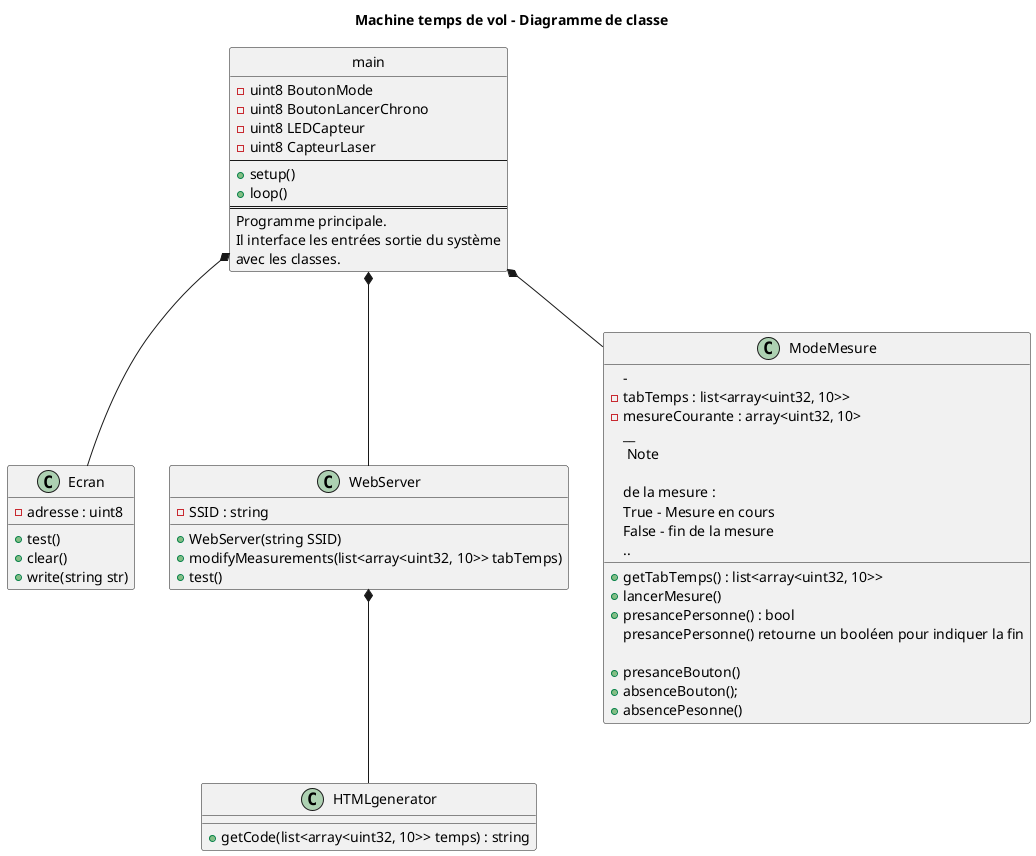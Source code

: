 @startuml

title Machine temps de vol - Diagramme de classe

class Ecran { 
    -adresse : uint8
    +test()
    +clear()
    +write(string str)
} 

class HTMLgenerator { 
    +getCode(list<array<uint32, 10>> temps) : string 
}

class WebServer {
    -SSID : string
    +WebServer(string SSID)
    +modifyMeasurements(list<array<uint32, 10>> tabTemps)
    +test()
} 

class ModeMesure{ 
	-
    -tabTemps : list<array<uint32, 10>>
    -mesureCourante : array<uint32, 10>
    __
    +getTabTemps() : list<array<uint32, 10>>
    +lancerMesure()
    +presancePersonne() : bool
    .. Note ..
    presancePersonne() retourne un booléen pour indiquer la fin
	
	+presanceBouton()
	+absenceBouton();
    de la mesure :
    True - Mesure en cours
    False - fin de la mesure
    ..
    +absencePesonne()
}

class main {
    -uint8 BoutonMode
    -uint8 BoutonLancerChrono
    -uint8 LEDCapteur
    -uint8 CapteurLaser
    --
    +setup()
    +loop()
    ==
    Programme principale.
    Il interface les entrées sortie du système
    avec les classes.
}

WebServer*--HTMLgenerator

main*--Ecran
main*--WebServer
main*--ModeMesure

hide main circle

@enduml